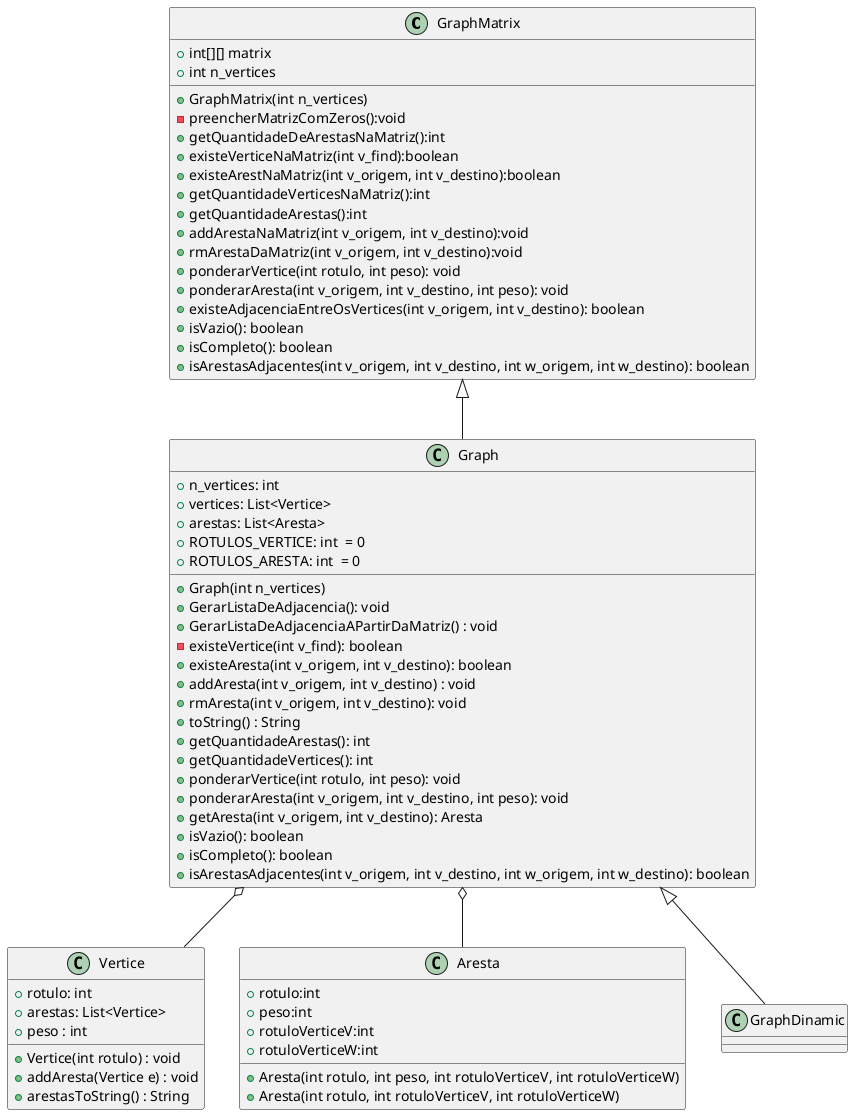 @startuml Diagrama de Classe


class GraphMatrix{
    + int[][] matrix
    + int n_vertices
    + GraphMatrix(int n_vertices)
    - preencherMatrizComZeros():void
    + getQuantidadeDeArestasNaMatriz():int
    + existeVerticeNaMatriz(int v_find):boolean
    + existeArestNaMatriz(int v_origem, int v_destino):boolean
    + getQuantidadeVerticesNaMatriz():int
    + getQuantidadeArestas():int
    + addArestaNaMatriz(int v_origem, int v_destino):void
    + rmArestaDaMatriz(int v_origem, int v_destino):void
    + ponderarVertice(int rotulo, int peso): void
    + ponderarAresta(int v_origem, int v_destino, int peso): void
    + existeAdjacenciaEntreOsVertices(int v_origem, int v_destino): boolean
    + isVazio(): boolean
    + isCompleto(): boolean
    + isArestasAdjacentes(int v_origem, int v_destino, int w_origem, int w_destino): boolean
}

class Graph{
    + n_vertices: int
    + vertices: List<Vertice>
    + arestas: List<Aresta>
    + ROTULOS_VERTICE: int  = 0
    + ROTULOS_ARESTA: int  = 0
    + Graph(int n_vertices)
    + GerarListaDeAdjacencia(): void
    + GerarListaDeAdjacenciaAPartirDaMatriz() : void
    - existeVertice(int v_find): boolean
    + existeAresta(int v_origem, int v_destino): boolean
    + addAresta(int v_origem, int v_destino) : void
    + rmAresta(int v_origem, int v_destino): void
    + toString() : String
    + getQuantidadeArestas(): int
    + getQuantidadeVertices(): int
    + ponderarVertice(int rotulo, int peso): void
    + ponderarAresta(int v_origem, int v_destino, int peso): void
    + getAresta(int v_origem, int v_destino): Aresta
    + isVazio(): boolean
    + isCompleto(): boolean
    + isArestasAdjacentes(int v_origem, int v_destino, int w_origem, int w_destino): boolean
}
class Vertice {
    + rotulo: int
    + arestas: List<Vertice>
    + peso : int
    + Vertice(int rotulo) : void
    + addAresta(Vertice e) : void
    + arestasToString() : String
}

class Aresta {
    + rotulo:int
    + peso:int
    + rotuloVerticeV:int
    + rotuloVerticeW:int
    + Aresta(int rotulo, int peso, int rotuloVerticeV, int rotuloVerticeW)
    + Aresta(int rotulo, int rotuloVerticeV, int rotuloVerticeW)
}

class GraphDinamic{

}

GraphMatrix <|-- Graph
Graph <|-- GraphDinamic
Graph o-- Aresta
Graph o-- Vertice

@enduml